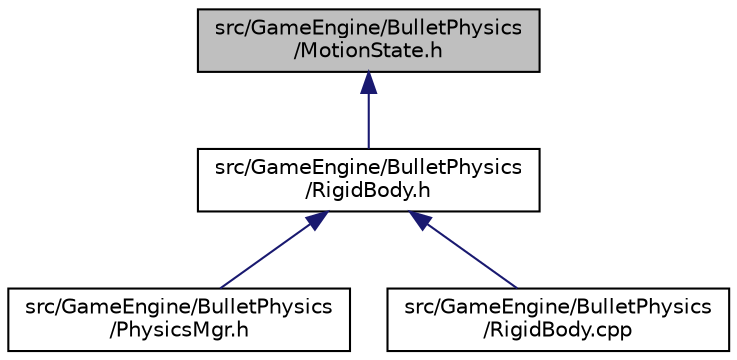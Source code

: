 digraph "src/GameEngine/BulletPhysics/MotionState.h"
{
  edge [fontname="Helvetica",fontsize="10",labelfontname="Helvetica",labelfontsize="10"];
  node [fontname="Helvetica",fontsize="10",shape=record];
  Node1 [label="src/GameEngine/BulletPhysics\l/MotionState.h",height=0.2,width=0.4,color="black", fillcolor="grey75", style="filled" fontcolor="black"];
  Node1 -> Node2 [dir="back",color="midnightblue",fontsize="10",style="solid",fontname="Helvetica"];
  Node2 [label="src/GameEngine/BulletPhysics\l/RigidBody.h",height=0.2,width=0.4,color="black", fillcolor="white", style="filled",URL="$_rigid_body_8h.html"];
  Node2 -> Node3 [dir="back",color="midnightblue",fontsize="10",style="solid",fontname="Helvetica"];
  Node3 [label="src/GameEngine/BulletPhysics\l/PhysicsMgr.h",height=0.2,width=0.4,color="black", fillcolor="white", style="filled",URL="$_game_engine_2_bullet_physics_2_physics_mgr_8h.html"];
  Node2 -> Node4 [dir="back",color="midnightblue",fontsize="10",style="solid",fontname="Helvetica"];
  Node4 [label="src/GameEngine/BulletPhysics\l/RigidBody.cpp",height=0.2,width=0.4,color="black", fillcolor="white", style="filled",URL="$_rigid_body_8cpp.html"];
}
